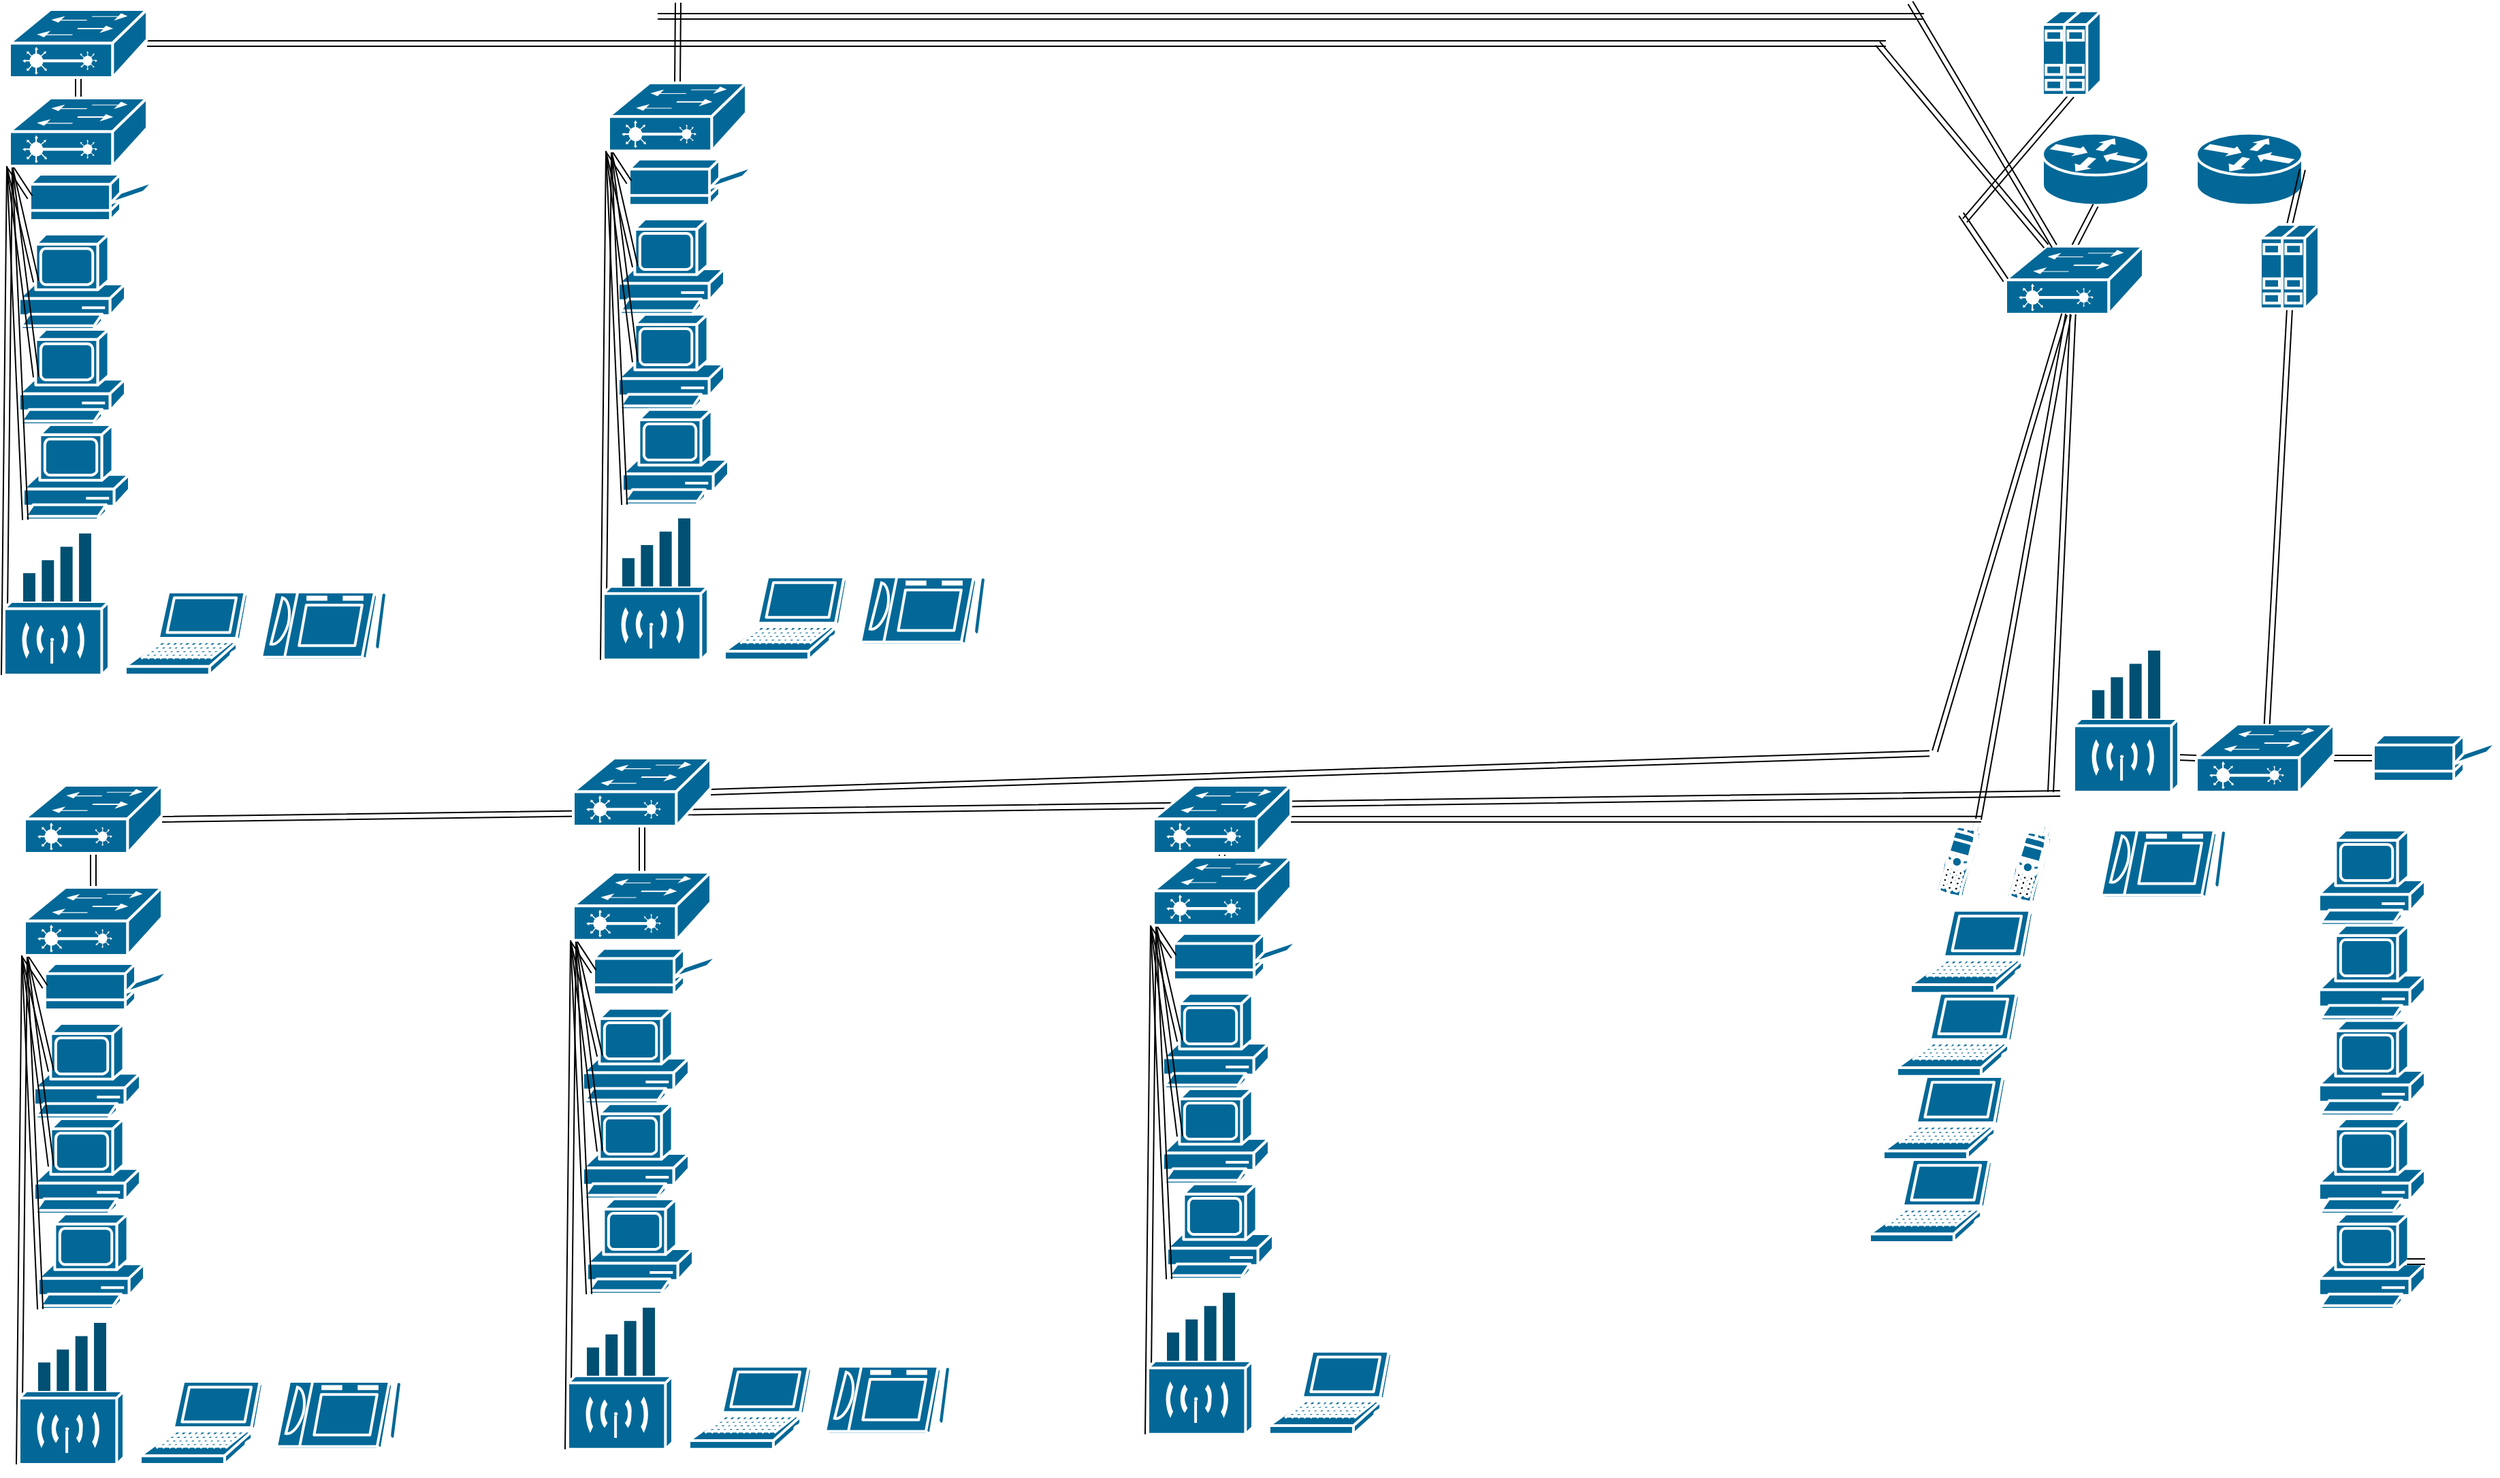 <mxfile version="20.5.1"><diagram id="Lin9uT8dUKKqiFR0TdbY" name="Page-1"><mxGraphModel dx="2387" dy="873" grid="1" gridSize="10" guides="1" tooltips="1" connect="1" arrows="1" fold="1" page="1" pageScale="1" pageWidth="827" pageHeight="1169" math="0" shadow="0"><root><mxCell id="0"/><mxCell id="1" parent="0"/><mxCell id="3SvI2VScYCo7NXW1dHCa-2" value="" style="shape=mxgraph.cisco.computers_and_peripherals.pc;sketch=0;html=1;pointerEvents=1;dashed=0;fillColor=#036897;strokeColor=#ffffff;strokeWidth=2;verticalLabelPosition=bottom;verticalAlign=top;align=center;outlineConnect=0;" vertex="1" parent="1"><mxGeometry x="22" y="1000" width="78" height="70" as="geometry"/></mxCell><mxCell id="3SvI2VScYCo7NXW1dHCa-3" value="" style="shape=mxgraph.cisco.computers_and_peripherals.pc;sketch=0;html=1;pointerEvents=1;dashed=0;fillColor=#036897;strokeColor=#ffffff;strokeWidth=2;verticalLabelPosition=bottom;verticalAlign=top;align=center;outlineConnect=0;" vertex="1" parent="1"><mxGeometry x="22" y="930" width="78" height="70" as="geometry"/></mxCell><mxCell id="3SvI2VScYCo7NXW1dHCa-4" value="" style="shape=mxgraph.cisco.computers_and_peripherals.pc;sketch=0;html=1;pointerEvents=1;dashed=0;fillColor=#036897;strokeColor=#ffffff;strokeWidth=2;verticalLabelPosition=bottom;verticalAlign=top;align=center;outlineConnect=0;" vertex="1" parent="1"><mxGeometry x="25" y="1070" width="78" height="70" as="geometry"/></mxCell><mxCell id="3SvI2VScYCo7NXW1dHCa-34" style="edgeStyle=orthogonalEdgeStyle;rounded=0;orthogonalLoop=1;jettySize=auto;html=1;exitX=0.5;exitY=1;exitDx=0;exitDy=0;exitPerimeter=0;" edge="1" parent="1" source="3SvI2VScYCo7NXW1dHCa-25"><mxGeometry relative="1" as="geometry"><mxPoint x="160.0" y="1230" as="targetPoint"/></mxGeometry></mxCell><mxCell id="3SvI2VScYCo7NXW1dHCa-25" value="" style="shape=mxgraph.cisco.computers_and_peripherals.laptop;sketch=0;html=1;pointerEvents=1;dashed=0;fillColor=#036897;strokeColor=#ffffff;strokeWidth=2;verticalLabelPosition=bottom;verticalAlign=top;align=center;outlineConnect=0;" vertex="1" parent="1"><mxGeometry x="100" y="1193" width="90" height="61" as="geometry"/></mxCell><mxCell id="3SvI2VScYCo7NXW1dHCa-28" value="" style="shape=mxgraph.cisco.computers_and_peripherals.printer;sketch=0;html=1;pointerEvents=1;dashed=0;fillColor=#036897;strokeColor=#ffffff;strokeWidth=2;verticalLabelPosition=bottom;verticalAlign=top;align=center;outlineConnect=0;" vertex="1" parent="1"><mxGeometry x="30" y="886" width="91" height="34" as="geometry"/></mxCell><mxCell id="3SvI2VScYCo7NXW1dHCa-29" value="" style="shape=mxgraph.cisco.computers_and_peripherals.tablet;sketch=0;html=1;pointerEvents=1;dashed=0;fillColor=#036897;strokeColor=#ffffff;strokeWidth=2;verticalLabelPosition=bottom;verticalAlign=top;align=center;outlineConnect=0;" vertex="1" parent="1"><mxGeometry x="200" y="1193" width="91" height="50" as="geometry"/></mxCell><mxCell id="3SvI2VScYCo7NXW1dHCa-41" style="edgeStyle=none;shape=link;rounded=0;orthogonalLoop=1;jettySize=auto;html=1;exitX=0;exitY=1;exitDx=0;exitDy=0;exitPerimeter=0;entryX=0;entryY=0.5;entryDx=0;entryDy=0;entryPerimeter=0;" edge="1" parent="1" source="3SvI2VScYCo7NXW1dHCa-31" target="3SvI2VScYCo7NXW1dHCa-28"><mxGeometry relative="1" as="geometry"/></mxCell><mxCell id="3SvI2VScYCo7NXW1dHCa-42" style="edgeStyle=none;shape=link;rounded=0;orthogonalLoop=1;jettySize=auto;html=1;exitX=0;exitY=1;exitDx=0;exitDy=0;exitPerimeter=0;entryX=0.16;entryY=0.5;entryDx=0;entryDy=0;entryPerimeter=0;" edge="1" parent="1" source="3SvI2VScYCo7NXW1dHCa-31" target="3SvI2VScYCo7NXW1dHCa-3"><mxGeometry relative="1" as="geometry"/></mxCell><mxCell id="3SvI2VScYCo7NXW1dHCa-43" style="edgeStyle=none;shape=link;rounded=0;orthogonalLoop=1;jettySize=auto;html=1;exitX=0;exitY=1;exitDx=0;exitDy=0;exitPerimeter=0;entryX=0.16;entryY=0.5;entryDx=0;entryDy=0;entryPerimeter=0;" edge="1" parent="1" source="3SvI2VScYCo7NXW1dHCa-31" target="3SvI2VScYCo7NXW1dHCa-2"><mxGeometry relative="1" as="geometry"/></mxCell><mxCell id="3SvI2VScYCo7NXW1dHCa-44" style="edgeStyle=none;shape=link;rounded=0;orthogonalLoop=1;jettySize=auto;html=1;exitX=0;exitY=1;exitDx=0;exitDy=0;exitPerimeter=0;entryX=0.02;entryY=1;entryDx=0;entryDy=0;entryPerimeter=0;" edge="1" parent="1" source="3SvI2VScYCo7NXW1dHCa-31" target="3SvI2VScYCo7NXW1dHCa-4"><mxGeometry relative="1" as="geometry"/></mxCell><mxCell id="3SvI2VScYCo7NXW1dHCa-118" style="edgeStyle=none;shape=link;rounded=0;orthogonalLoop=1;jettySize=auto;html=1;exitX=0;exitY=1;exitDx=0;exitDy=0;exitPerimeter=0;entryX=0;entryY=1;entryDx=0;entryDy=0;entryPerimeter=0;" edge="1" parent="1" source="3SvI2VScYCo7NXW1dHCa-31" target="3SvI2VScYCo7NXW1dHCa-32"><mxGeometry relative="1" as="geometry"/></mxCell><mxCell id="3SvI2VScYCo7NXW1dHCa-239" style="edgeStyle=none;shape=link;rounded=0;orthogonalLoop=1;jettySize=auto;html=1;exitX=0.5;exitY=0;exitDx=0;exitDy=0;exitPerimeter=0;" edge="1" parent="1" source="3SvI2VScYCo7NXW1dHCa-31" target="3SvI2VScYCo7NXW1dHCa-238"><mxGeometry relative="1" as="geometry"/></mxCell><mxCell id="3SvI2VScYCo7NXW1dHCa-31" value="" style="shape=mxgraph.cisco.switches.layer_2_remote_switch;sketch=0;html=1;pointerEvents=1;dashed=0;fillColor=#036897;strokeColor=#FFFFFF;strokeWidth=2;verticalLabelPosition=bottom;verticalAlign=top;align=center;outlineConnect=0;" vertex="1" parent="1"><mxGeometry x="15" y="830" width="101" height="50" as="geometry"/></mxCell><mxCell id="3SvI2VScYCo7NXW1dHCa-32" value="" style="shape=mxgraph.cisco.wireless.wireless_transport;sketch=0;html=1;pointerEvents=1;dashed=0;fillColor=#036897;strokeColor=#ffffff;strokeWidth=2;verticalLabelPosition=bottom;verticalAlign=top;align=center;outlineConnect=0;" vertex="1" parent="1"><mxGeometry x="11" y="1200" width="77" height="54" as="geometry"/></mxCell><mxCell id="3SvI2VScYCo7NXW1dHCa-45" value="" style="points=[[0,0.58,0],[0.09,0.58,0],[0.36,0.39,0],[0.64,0.195,0],[0.91,0,0],[1,0,0],[1,0.25,0],[1,0.5,0],[1,0.75,0],[1,1,0],[0,1,0],[0.09,1,0],[0.36,1,0],[0.64,1,0],[0.91,1,0],[0,0.79,0]];verticalLabelPosition=bottom;sketch=0;html=1;verticalAlign=top;aspect=fixed;align=center;pointerEvents=1;shape=mxgraph.cisco19.wifi_indicator;fillColor=#005073;strokeColor=none;" vertex="1" parent="1"><mxGeometry x="25" y="1150" width="50" height="50" as="geometry"/></mxCell><mxCell id="3SvI2VScYCo7NXW1dHCa-119" value="" style="shape=mxgraph.cisco.computers_and_peripherals.pc;sketch=0;html=1;pointerEvents=1;dashed=0;fillColor=#036897;strokeColor=#ffffff;strokeWidth=2;verticalLabelPosition=bottom;verticalAlign=top;align=center;outlineConnect=0;" vertex="1" parent="1"><mxGeometry x="11" y="420" width="78" height="70" as="geometry"/></mxCell><mxCell id="3SvI2VScYCo7NXW1dHCa-120" value="" style="shape=mxgraph.cisco.computers_and_peripherals.pc;sketch=0;html=1;pointerEvents=1;dashed=0;fillColor=#036897;strokeColor=#ffffff;strokeWidth=2;verticalLabelPosition=bottom;verticalAlign=top;align=center;outlineConnect=0;" vertex="1" parent="1"><mxGeometry x="11" y="350" width="78" height="70" as="geometry"/></mxCell><mxCell id="3SvI2VScYCo7NXW1dHCa-121" value="" style="shape=mxgraph.cisco.computers_and_peripherals.pc;sketch=0;html=1;pointerEvents=1;dashed=0;fillColor=#036897;strokeColor=#ffffff;strokeWidth=2;verticalLabelPosition=bottom;verticalAlign=top;align=center;outlineConnect=0;" vertex="1" parent="1"><mxGeometry x="14" y="490" width="78" height="70" as="geometry"/></mxCell><mxCell id="3SvI2VScYCo7NXW1dHCa-122" style="edgeStyle=orthogonalEdgeStyle;rounded=0;orthogonalLoop=1;jettySize=auto;html=1;exitX=0.5;exitY=1;exitDx=0;exitDy=0;exitPerimeter=0;" edge="1" parent="1" source="3SvI2VScYCo7NXW1dHCa-123"><mxGeometry relative="1" as="geometry"><mxPoint x="149.0" y="650.0" as="targetPoint"/></mxGeometry></mxCell><mxCell id="3SvI2VScYCo7NXW1dHCa-123" value="" style="shape=mxgraph.cisco.computers_and_peripherals.laptop;sketch=0;html=1;pointerEvents=1;dashed=0;fillColor=#036897;strokeColor=#ffffff;strokeWidth=2;verticalLabelPosition=bottom;verticalAlign=top;align=center;outlineConnect=0;" vertex="1" parent="1"><mxGeometry x="89" y="613" width="90" height="61" as="geometry"/></mxCell><mxCell id="3SvI2VScYCo7NXW1dHCa-124" value="" style="shape=mxgraph.cisco.computers_and_peripherals.printer;sketch=0;html=1;pointerEvents=1;dashed=0;fillColor=#036897;strokeColor=#ffffff;strokeWidth=2;verticalLabelPosition=bottom;verticalAlign=top;align=center;outlineConnect=0;" vertex="1" parent="1"><mxGeometry x="19" y="306" width="91" height="34" as="geometry"/></mxCell><mxCell id="3SvI2VScYCo7NXW1dHCa-125" value="" style="shape=mxgraph.cisco.computers_and_peripherals.tablet;sketch=0;html=1;pointerEvents=1;dashed=0;fillColor=#036897;strokeColor=#ffffff;strokeWidth=2;verticalLabelPosition=bottom;verticalAlign=top;align=center;outlineConnect=0;" vertex="1" parent="1"><mxGeometry x="189" y="613" width="91" height="50" as="geometry"/></mxCell><mxCell id="3SvI2VScYCo7NXW1dHCa-126" style="edgeStyle=none;shape=link;rounded=0;orthogonalLoop=1;jettySize=auto;html=1;exitX=0;exitY=1;exitDx=0;exitDy=0;exitPerimeter=0;entryX=0;entryY=0.5;entryDx=0;entryDy=0;entryPerimeter=0;" edge="1" parent="1" source="3SvI2VScYCo7NXW1dHCa-131" target="3SvI2VScYCo7NXW1dHCa-124"><mxGeometry relative="1" as="geometry"/></mxCell><mxCell id="3SvI2VScYCo7NXW1dHCa-127" style="edgeStyle=none;shape=link;rounded=0;orthogonalLoop=1;jettySize=auto;html=1;exitX=0;exitY=1;exitDx=0;exitDy=0;exitPerimeter=0;entryX=0.16;entryY=0.5;entryDx=0;entryDy=0;entryPerimeter=0;" edge="1" parent="1" source="3SvI2VScYCo7NXW1dHCa-131" target="3SvI2VScYCo7NXW1dHCa-120"><mxGeometry relative="1" as="geometry"/></mxCell><mxCell id="3SvI2VScYCo7NXW1dHCa-128" style="edgeStyle=none;shape=link;rounded=0;orthogonalLoop=1;jettySize=auto;html=1;exitX=0;exitY=1;exitDx=0;exitDy=0;exitPerimeter=0;entryX=0.16;entryY=0.5;entryDx=0;entryDy=0;entryPerimeter=0;" edge="1" parent="1" source="3SvI2VScYCo7NXW1dHCa-131" target="3SvI2VScYCo7NXW1dHCa-119"><mxGeometry relative="1" as="geometry"/></mxCell><mxCell id="3SvI2VScYCo7NXW1dHCa-129" style="edgeStyle=none;shape=link;rounded=0;orthogonalLoop=1;jettySize=auto;html=1;exitX=0;exitY=1;exitDx=0;exitDy=0;exitPerimeter=0;entryX=0.02;entryY=1;entryDx=0;entryDy=0;entryPerimeter=0;" edge="1" parent="1" source="3SvI2VScYCo7NXW1dHCa-131" target="3SvI2VScYCo7NXW1dHCa-121"><mxGeometry relative="1" as="geometry"/></mxCell><mxCell id="3SvI2VScYCo7NXW1dHCa-130" style="edgeStyle=none;shape=link;rounded=0;orthogonalLoop=1;jettySize=auto;html=1;exitX=0;exitY=1;exitDx=0;exitDy=0;exitPerimeter=0;entryX=0;entryY=1;entryDx=0;entryDy=0;entryPerimeter=0;" edge="1" parent="1" source="3SvI2VScYCo7NXW1dHCa-131" target="3SvI2VScYCo7NXW1dHCa-132"><mxGeometry relative="1" as="geometry"/></mxCell><mxCell id="3SvI2VScYCo7NXW1dHCa-228" style="edgeStyle=none;shape=link;rounded=0;orthogonalLoop=1;jettySize=auto;html=1;exitX=0.5;exitY=0;exitDx=0;exitDy=0;exitPerimeter=0;" edge="1" parent="1" source="3SvI2VScYCo7NXW1dHCa-131" target="3SvI2VScYCo7NXW1dHCa-227"><mxGeometry relative="1" as="geometry"/></mxCell><mxCell id="3SvI2VScYCo7NXW1dHCa-131" value="" style="shape=mxgraph.cisco.switches.layer_2_remote_switch;sketch=0;html=1;pointerEvents=1;dashed=0;fillColor=#036897;strokeColor=#FFFFFF;strokeWidth=2;verticalLabelPosition=bottom;verticalAlign=top;align=center;outlineConnect=0;" vertex="1" parent="1"><mxGeometry x="4" y="250" width="101" height="50" as="geometry"/></mxCell><mxCell id="3SvI2VScYCo7NXW1dHCa-132" value="" style="shape=mxgraph.cisco.wireless.wireless_transport;sketch=0;html=1;pointerEvents=1;dashed=0;fillColor=#036897;strokeColor=#ffffff;strokeWidth=2;verticalLabelPosition=bottom;verticalAlign=top;align=center;outlineConnect=0;" vertex="1" parent="1"><mxGeometry y="620" width="77" height="54" as="geometry"/></mxCell><mxCell id="3SvI2VScYCo7NXW1dHCa-133" value="" style="points=[[0,0.58,0],[0.09,0.58,0],[0.36,0.39,0],[0.64,0.195,0],[0.91,0,0],[1,0,0],[1,0.25,0],[1,0.5,0],[1,0.75,0],[1,1,0],[0,1,0],[0.09,1,0],[0.36,1,0],[0.64,1,0],[0.91,1,0],[0,0.79,0]];verticalLabelPosition=bottom;sketch=0;html=1;verticalAlign=top;aspect=fixed;align=center;pointerEvents=1;shape=mxgraph.cisco19.wifi_indicator;fillColor=#005073;strokeColor=none;" vertex="1" parent="1"><mxGeometry x="14" y="570" width="50" height="50" as="geometry"/></mxCell><mxCell id="3SvI2VScYCo7NXW1dHCa-134" value="" style="shape=mxgraph.cisco.computers_and_peripherals.pc;sketch=0;html=1;pointerEvents=1;dashed=0;fillColor=#036897;strokeColor=#ffffff;strokeWidth=2;verticalLabelPosition=bottom;verticalAlign=top;align=center;outlineConnect=0;" vertex="1" parent="1"><mxGeometry x="425" y="988.91" width="78" height="70" as="geometry"/></mxCell><mxCell id="3SvI2VScYCo7NXW1dHCa-135" value="" style="shape=mxgraph.cisco.computers_and_peripherals.pc;sketch=0;html=1;pointerEvents=1;dashed=0;fillColor=#036897;strokeColor=#ffffff;strokeWidth=2;verticalLabelPosition=bottom;verticalAlign=top;align=center;outlineConnect=0;" vertex="1" parent="1"><mxGeometry x="425" y="918.91" width="78" height="70" as="geometry"/></mxCell><mxCell id="3SvI2VScYCo7NXW1dHCa-136" value="" style="shape=mxgraph.cisco.computers_and_peripherals.pc;sketch=0;html=1;pointerEvents=1;dashed=0;fillColor=#036897;strokeColor=#ffffff;strokeWidth=2;verticalLabelPosition=bottom;verticalAlign=top;align=center;outlineConnect=0;" vertex="1" parent="1"><mxGeometry x="428" y="1058.91" width="78" height="70" as="geometry"/></mxCell><mxCell id="3SvI2VScYCo7NXW1dHCa-137" style="edgeStyle=orthogonalEdgeStyle;rounded=0;orthogonalLoop=1;jettySize=auto;html=1;exitX=0.5;exitY=1;exitDx=0;exitDy=0;exitPerimeter=0;" edge="1" parent="1" source="3SvI2VScYCo7NXW1dHCa-138"><mxGeometry relative="1" as="geometry"><mxPoint x="563.0" y="1218.91" as="targetPoint"/></mxGeometry></mxCell><mxCell id="3SvI2VScYCo7NXW1dHCa-138" value="" style="shape=mxgraph.cisco.computers_and_peripherals.laptop;sketch=0;html=1;pointerEvents=1;dashed=0;fillColor=#036897;strokeColor=#ffffff;strokeWidth=2;verticalLabelPosition=bottom;verticalAlign=top;align=center;outlineConnect=0;" vertex="1" parent="1"><mxGeometry x="503" y="1181.91" width="90" height="61" as="geometry"/></mxCell><mxCell id="3SvI2VScYCo7NXW1dHCa-139" value="" style="shape=mxgraph.cisco.computers_and_peripherals.printer;sketch=0;html=1;pointerEvents=1;dashed=0;fillColor=#036897;strokeColor=#ffffff;strokeWidth=2;verticalLabelPosition=bottom;verticalAlign=top;align=center;outlineConnect=0;" vertex="1" parent="1"><mxGeometry x="433" y="874.91" width="91" height="34" as="geometry"/></mxCell><mxCell id="3SvI2VScYCo7NXW1dHCa-140" value="" style="shape=mxgraph.cisco.computers_and_peripherals.tablet;sketch=0;html=1;pointerEvents=1;dashed=0;fillColor=#036897;strokeColor=#ffffff;strokeWidth=2;verticalLabelPosition=bottom;verticalAlign=top;align=center;outlineConnect=0;" vertex="1" parent="1"><mxGeometry x="603" y="1181.91" width="91" height="50" as="geometry"/></mxCell><mxCell id="3SvI2VScYCo7NXW1dHCa-141" style="edgeStyle=none;shape=link;rounded=0;orthogonalLoop=1;jettySize=auto;html=1;exitX=0;exitY=1;exitDx=0;exitDy=0;exitPerimeter=0;entryX=0;entryY=0.5;entryDx=0;entryDy=0;entryPerimeter=0;" edge="1" parent="1" source="3SvI2VScYCo7NXW1dHCa-146" target="3SvI2VScYCo7NXW1dHCa-139"><mxGeometry relative="1" as="geometry"/></mxCell><mxCell id="3SvI2VScYCo7NXW1dHCa-142" style="edgeStyle=none;shape=link;rounded=0;orthogonalLoop=1;jettySize=auto;html=1;exitX=0;exitY=1;exitDx=0;exitDy=0;exitPerimeter=0;entryX=0.16;entryY=0.5;entryDx=0;entryDy=0;entryPerimeter=0;" edge="1" parent="1" source="3SvI2VScYCo7NXW1dHCa-146" target="3SvI2VScYCo7NXW1dHCa-135"><mxGeometry relative="1" as="geometry"/></mxCell><mxCell id="3SvI2VScYCo7NXW1dHCa-143" style="edgeStyle=none;shape=link;rounded=0;orthogonalLoop=1;jettySize=auto;html=1;exitX=0;exitY=1;exitDx=0;exitDy=0;exitPerimeter=0;entryX=0.16;entryY=0.5;entryDx=0;entryDy=0;entryPerimeter=0;" edge="1" parent="1" source="3SvI2VScYCo7NXW1dHCa-146" target="3SvI2VScYCo7NXW1dHCa-134"><mxGeometry relative="1" as="geometry"/></mxCell><mxCell id="3SvI2VScYCo7NXW1dHCa-144" style="edgeStyle=none;shape=link;rounded=0;orthogonalLoop=1;jettySize=auto;html=1;exitX=0;exitY=1;exitDx=0;exitDy=0;exitPerimeter=0;entryX=0.02;entryY=1;entryDx=0;entryDy=0;entryPerimeter=0;" edge="1" parent="1" source="3SvI2VScYCo7NXW1dHCa-146" target="3SvI2VScYCo7NXW1dHCa-136"><mxGeometry relative="1" as="geometry"/></mxCell><mxCell id="3SvI2VScYCo7NXW1dHCa-145" style="edgeStyle=none;shape=link;rounded=0;orthogonalLoop=1;jettySize=auto;html=1;exitX=0;exitY=1;exitDx=0;exitDy=0;exitPerimeter=0;entryX=0;entryY=1;entryDx=0;entryDy=0;entryPerimeter=0;" edge="1" parent="1" source="3SvI2VScYCo7NXW1dHCa-146" target="3SvI2VScYCo7NXW1dHCa-147"><mxGeometry relative="1" as="geometry"/></mxCell><mxCell id="3SvI2VScYCo7NXW1dHCa-244" style="edgeStyle=none;shape=link;rounded=0;orthogonalLoop=1;jettySize=auto;html=1;exitX=0.5;exitY=0;exitDx=0;exitDy=0;exitPerimeter=0;" edge="1" parent="1" source="3SvI2VScYCo7NXW1dHCa-146" target="3SvI2VScYCo7NXW1dHCa-243"><mxGeometry relative="1" as="geometry"/></mxCell><mxCell id="3SvI2VScYCo7NXW1dHCa-146" value="" style="shape=mxgraph.cisco.switches.layer_2_remote_switch;sketch=0;html=1;pointerEvents=1;dashed=0;fillColor=#036897;strokeColor=#FFFFFF;strokeWidth=2;verticalLabelPosition=bottom;verticalAlign=top;align=center;outlineConnect=0;" vertex="1" parent="1"><mxGeometry x="418" y="818.91" width="101" height="50" as="geometry"/></mxCell><mxCell id="3SvI2VScYCo7NXW1dHCa-147" value="" style="shape=mxgraph.cisco.wireless.wireless_transport;sketch=0;html=1;pointerEvents=1;dashed=0;fillColor=#036897;strokeColor=#ffffff;strokeWidth=2;verticalLabelPosition=bottom;verticalAlign=top;align=center;outlineConnect=0;" vertex="1" parent="1"><mxGeometry x="414" y="1188.91" width="77" height="54" as="geometry"/></mxCell><mxCell id="3SvI2VScYCo7NXW1dHCa-148" value="" style="points=[[0,0.58,0],[0.09,0.58,0],[0.36,0.39,0],[0.64,0.195,0],[0.91,0,0],[1,0,0],[1,0.25,0],[1,0.5,0],[1,0.75,0],[1,1,0],[0,1,0],[0.09,1,0],[0.36,1,0],[0.64,1,0],[0.91,1,0],[0,0.79,0]];verticalLabelPosition=bottom;sketch=0;html=1;verticalAlign=top;aspect=fixed;align=center;pointerEvents=1;shape=mxgraph.cisco19.wifi_indicator;fillColor=#005073;strokeColor=none;" vertex="1" parent="1"><mxGeometry x="428" y="1138.91" width="50" height="50" as="geometry"/></mxCell><mxCell id="3SvI2VScYCo7NXW1dHCa-149" value="" style="shape=mxgraph.cisco.computers_and_peripherals.pc;sketch=0;html=1;pointerEvents=1;dashed=0;fillColor=#036897;strokeColor=#ffffff;strokeWidth=2;verticalLabelPosition=bottom;verticalAlign=top;align=center;outlineConnect=0;" vertex="1" parent="1"><mxGeometry x="451" y="408.91" width="78" height="70" as="geometry"/></mxCell><mxCell id="3SvI2VScYCo7NXW1dHCa-150" value="" style="shape=mxgraph.cisco.computers_and_peripherals.pc;sketch=0;html=1;pointerEvents=1;dashed=0;fillColor=#036897;strokeColor=#ffffff;strokeWidth=2;verticalLabelPosition=bottom;verticalAlign=top;align=center;outlineConnect=0;" vertex="1" parent="1"><mxGeometry x="451" y="338.91" width="78" height="70" as="geometry"/></mxCell><mxCell id="3SvI2VScYCo7NXW1dHCa-151" value="" style="shape=mxgraph.cisco.computers_and_peripherals.pc;sketch=0;html=1;pointerEvents=1;dashed=0;fillColor=#036897;strokeColor=#ffffff;strokeWidth=2;verticalLabelPosition=bottom;verticalAlign=top;align=center;outlineConnect=0;" vertex="1" parent="1"><mxGeometry x="454" y="478.91" width="78" height="70" as="geometry"/></mxCell><mxCell id="3SvI2VScYCo7NXW1dHCa-152" style="edgeStyle=orthogonalEdgeStyle;rounded=0;orthogonalLoop=1;jettySize=auto;html=1;exitX=0.5;exitY=1;exitDx=0;exitDy=0;exitPerimeter=0;" edge="1" parent="1" source="3SvI2VScYCo7NXW1dHCa-153"><mxGeometry relative="1" as="geometry"><mxPoint x="589.0" y="638.91" as="targetPoint"/></mxGeometry></mxCell><mxCell id="3SvI2VScYCo7NXW1dHCa-153" value="" style="shape=mxgraph.cisco.computers_and_peripherals.laptop;sketch=0;html=1;pointerEvents=1;dashed=0;fillColor=#036897;strokeColor=#ffffff;strokeWidth=2;verticalLabelPosition=bottom;verticalAlign=top;align=center;outlineConnect=0;" vertex="1" parent="1"><mxGeometry x="529" y="601.91" width="90" height="61" as="geometry"/></mxCell><mxCell id="3SvI2VScYCo7NXW1dHCa-154" value="" style="shape=mxgraph.cisco.computers_and_peripherals.printer;sketch=0;html=1;pointerEvents=1;dashed=0;fillColor=#036897;strokeColor=#ffffff;strokeWidth=2;verticalLabelPosition=bottom;verticalAlign=top;align=center;outlineConnect=0;" vertex="1" parent="1"><mxGeometry x="459" y="294.91" width="91" height="34" as="geometry"/></mxCell><mxCell id="3SvI2VScYCo7NXW1dHCa-155" value="" style="shape=mxgraph.cisco.computers_and_peripherals.tablet;sketch=0;html=1;pointerEvents=1;dashed=0;fillColor=#036897;strokeColor=#ffffff;strokeWidth=2;verticalLabelPosition=bottom;verticalAlign=top;align=center;outlineConnect=0;" vertex="1" parent="1"><mxGeometry x="629" y="601.91" width="91" height="50" as="geometry"/></mxCell><mxCell id="3SvI2VScYCo7NXW1dHCa-156" style="edgeStyle=none;shape=link;rounded=0;orthogonalLoop=1;jettySize=auto;html=1;exitX=0;exitY=1;exitDx=0;exitDy=0;exitPerimeter=0;entryX=0;entryY=0.5;entryDx=0;entryDy=0;entryPerimeter=0;" edge="1" parent="1" source="3SvI2VScYCo7NXW1dHCa-161" target="3SvI2VScYCo7NXW1dHCa-154"><mxGeometry relative="1" as="geometry"/></mxCell><mxCell id="3SvI2VScYCo7NXW1dHCa-157" style="edgeStyle=none;shape=link;rounded=0;orthogonalLoop=1;jettySize=auto;html=1;exitX=0;exitY=1;exitDx=0;exitDy=0;exitPerimeter=0;entryX=0.16;entryY=0.5;entryDx=0;entryDy=0;entryPerimeter=0;" edge="1" parent="1" source="3SvI2VScYCo7NXW1dHCa-161" target="3SvI2VScYCo7NXW1dHCa-150"><mxGeometry relative="1" as="geometry"/></mxCell><mxCell id="3SvI2VScYCo7NXW1dHCa-158" style="edgeStyle=none;shape=link;rounded=0;orthogonalLoop=1;jettySize=auto;html=1;exitX=0;exitY=1;exitDx=0;exitDy=0;exitPerimeter=0;entryX=0.16;entryY=0.5;entryDx=0;entryDy=0;entryPerimeter=0;" edge="1" parent="1" source="3SvI2VScYCo7NXW1dHCa-161" target="3SvI2VScYCo7NXW1dHCa-149"><mxGeometry relative="1" as="geometry"/></mxCell><mxCell id="3SvI2VScYCo7NXW1dHCa-159" style="edgeStyle=none;shape=link;rounded=0;orthogonalLoop=1;jettySize=auto;html=1;exitX=0;exitY=1;exitDx=0;exitDy=0;exitPerimeter=0;entryX=0.02;entryY=1;entryDx=0;entryDy=0;entryPerimeter=0;" edge="1" parent="1" source="3SvI2VScYCo7NXW1dHCa-161" target="3SvI2VScYCo7NXW1dHCa-151"><mxGeometry relative="1" as="geometry"/></mxCell><mxCell id="3SvI2VScYCo7NXW1dHCa-160" style="edgeStyle=none;shape=link;rounded=0;orthogonalLoop=1;jettySize=auto;html=1;exitX=0;exitY=1;exitDx=0;exitDy=0;exitPerimeter=0;entryX=0;entryY=1;entryDx=0;entryDy=0;entryPerimeter=0;" edge="1" parent="1" source="3SvI2VScYCo7NXW1dHCa-161" target="3SvI2VScYCo7NXW1dHCa-162"><mxGeometry relative="1" as="geometry"/></mxCell><mxCell id="3SvI2VScYCo7NXW1dHCa-233" style="edgeStyle=none;shape=link;rounded=0;orthogonalLoop=1;jettySize=auto;html=1;exitX=0.5;exitY=0;exitDx=0;exitDy=0;exitPerimeter=0;" edge="1" parent="1" source="3SvI2VScYCo7NXW1dHCa-161"><mxGeometry relative="1" as="geometry"><mxPoint x="495" y="180" as="targetPoint"/></mxGeometry></mxCell><mxCell id="3SvI2VScYCo7NXW1dHCa-161" value="" style="shape=mxgraph.cisco.switches.layer_2_remote_switch;sketch=0;html=1;pointerEvents=1;dashed=0;fillColor=#036897;strokeColor=#FFFFFF;strokeWidth=2;verticalLabelPosition=bottom;verticalAlign=top;align=center;outlineConnect=0;" vertex="1" parent="1"><mxGeometry x="444" y="238.91" width="101" height="50" as="geometry"/></mxCell><mxCell id="3SvI2VScYCo7NXW1dHCa-162" value="" style="shape=mxgraph.cisco.wireless.wireless_transport;sketch=0;html=1;pointerEvents=1;dashed=0;fillColor=#036897;strokeColor=#ffffff;strokeWidth=2;verticalLabelPosition=bottom;verticalAlign=top;align=center;outlineConnect=0;" vertex="1" parent="1"><mxGeometry x="440" y="608.91" width="77" height="54" as="geometry"/></mxCell><mxCell id="3SvI2VScYCo7NXW1dHCa-163" value="" style="points=[[0,0.58,0],[0.09,0.58,0],[0.36,0.39,0],[0.64,0.195,0],[0.91,0,0],[1,0,0],[1,0.25,0],[1,0.5,0],[1,0.75,0],[1,1,0],[0,1,0],[0.09,1,0],[0.36,1,0],[0.64,1,0],[0.91,1,0],[0,0.79,0]];verticalLabelPosition=bottom;sketch=0;html=1;verticalAlign=top;aspect=fixed;align=center;pointerEvents=1;shape=mxgraph.cisco19.wifi_indicator;fillColor=#005073;strokeColor=none;" vertex="1" parent="1"><mxGeometry x="454" y="558.91" width="50" height="50" as="geometry"/></mxCell><mxCell id="3SvI2VScYCo7NXW1dHCa-164" value="" style="shape=mxgraph.cisco.computers_and_peripherals.pc;sketch=0;html=1;pointerEvents=1;dashed=0;fillColor=#036897;strokeColor=#ffffff;strokeWidth=2;verticalLabelPosition=bottom;verticalAlign=top;align=center;outlineConnect=0;" vertex="1" parent="1"><mxGeometry x="851" y="977.91" width="78" height="70" as="geometry"/></mxCell><mxCell id="3SvI2VScYCo7NXW1dHCa-165" value="" style="shape=mxgraph.cisco.computers_and_peripherals.pc;sketch=0;html=1;pointerEvents=1;dashed=0;fillColor=#036897;strokeColor=#ffffff;strokeWidth=2;verticalLabelPosition=bottom;verticalAlign=top;align=center;outlineConnect=0;" vertex="1" parent="1"><mxGeometry x="851" y="907.91" width="78" height="70" as="geometry"/></mxCell><mxCell id="3SvI2VScYCo7NXW1dHCa-166" value="" style="shape=mxgraph.cisco.computers_and_peripherals.pc;sketch=0;html=1;pointerEvents=1;dashed=0;fillColor=#036897;strokeColor=#ffffff;strokeWidth=2;verticalLabelPosition=bottom;verticalAlign=top;align=center;outlineConnect=0;" vertex="1" parent="1"><mxGeometry x="854" y="1047.91" width="78" height="70" as="geometry"/></mxCell><mxCell id="3SvI2VScYCo7NXW1dHCa-167" style="edgeStyle=orthogonalEdgeStyle;rounded=0;orthogonalLoop=1;jettySize=auto;html=1;exitX=0.5;exitY=1;exitDx=0;exitDy=0;exitPerimeter=0;" edge="1" parent="1" source="3SvI2VScYCo7NXW1dHCa-168"><mxGeometry relative="1" as="geometry"><mxPoint x="989.0" y="1207.91" as="targetPoint"/></mxGeometry></mxCell><mxCell id="3SvI2VScYCo7NXW1dHCa-168" value="" style="shape=mxgraph.cisco.computers_and_peripherals.laptop;sketch=0;html=1;pointerEvents=1;dashed=0;fillColor=#036897;strokeColor=#ffffff;strokeWidth=2;verticalLabelPosition=bottom;verticalAlign=top;align=center;outlineConnect=0;" vertex="1" parent="1"><mxGeometry x="929" y="1170.91" width="90" height="61" as="geometry"/></mxCell><mxCell id="3SvI2VScYCo7NXW1dHCa-169" value="" style="shape=mxgraph.cisco.computers_and_peripherals.printer;sketch=0;html=1;pointerEvents=1;dashed=0;fillColor=#036897;strokeColor=#ffffff;strokeWidth=2;verticalLabelPosition=bottom;verticalAlign=top;align=center;outlineConnect=0;" vertex="1" parent="1"><mxGeometry x="859" y="863.91" width="91" height="34" as="geometry"/></mxCell><mxCell id="3SvI2VScYCo7NXW1dHCa-170" value="" style="shape=mxgraph.cisco.computers_and_peripherals.tablet;sketch=0;html=1;pointerEvents=1;dashed=0;fillColor=#036897;strokeColor=#ffffff;strokeWidth=2;verticalLabelPosition=bottom;verticalAlign=top;align=center;outlineConnect=0;" vertex="1" parent="1"><mxGeometry x="1540" y="787.91" width="91" height="50" as="geometry"/></mxCell><mxCell id="3SvI2VScYCo7NXW1dHCa-171" style="edgeStyle=none;shape=link;rounded=0;orthogonalLoop=1;jettySize=auto;html=1;exitX=0;exitY=1;exitDx=0;exitDy=0;exitPerimeter=0;entryX=0;entryY=0.5;entryDx=0;entryDy=0;entryPerimeter=0;" edge="1" parent="1" source="3SvI2VScYCo7NXW1dHCa-176" target="3SvI2VScYCo7NXW1dHCa-169"><mxGeometry relative="1" as="geometry"/></mxCell><mxCell id="3SvI2VScYCo7NXW1dHCa-172" style="edgeStyle=none;shape=link;rounded=0;orthogonalLoop=1;jettySize=auto;html=1;exitX=0;exitY=1;exitDx=0;exitDy=0;exitPerimeter=0;entryX=0.16;entryY=0.5;entryDx=0;entryDy=0;entryPerimeter=0;" edge="1" parent="1" source="3SvI2VScYCo7NXW1dHCa-176" target="3SvI2VScYCo7NXW1dHCa-165"><mxGeometry relative="1" as="geometry"/></mxCell><mxCell id="3SvI2VScYCo7NXW1dHCa-173" style="edgeStyle=none;shape=link;rounded=0;orthogonalLoop=1;jettySize=auto;html=1;exitX=0;exitY=1;exitDx=0;exitDy=0;exitPerimeter=0;entryX=0.16;entryY=0.5;entryDx=0;entryDy=0;entryPerimeter=0;" edge="1" parent="1" source="3SvI2VScYCo7NXW1dHCa-176" target="3SvI2VScYCo7NXW1dHCa-164"><mxGeometry relative="1" as="geometry"/></mxCell><mxCell id="3SvI2VScYCo7NXW1dHCa-174" style="edgeStyle=none;shape=link;rounded=0;orthogonalLoop=1;jettySize=auto;html=1;exitX=0;exitY=1;exitDx=0;exitDy=0;exitPerimeter=0;entryX=0.02;entryY=1;entryDx=0;entryDy=0;entryPerimeter=0;" edge="1" parent="1" source="3SvI2VScYCo7NXW1dHCa-176" target="3SvI2VScYCo7NXW1dHCa-166"><mxGeometry relative="1" as="geometry"/></mxCell><mxCell id="3SvI2VScYCo7NXW1dHCa-175" style="edgeStyle=none;shape=link;rounded=0;orthogonalLoop=1;jettySize=auto;html=1;exitX=0;exitY=1;exitDx=0;exitDy=0;exitPerimeter=0;entryX=0;entryY=1;entryDx=0;entryDy=0;entryPerimeter=0;" edge="1" parent="1" source="3SvI2VScYCo7NXW1dHCa-176" target="3SvI2VScYCo7NXW1dHCa-177"><mxGeometry relative="1" as="geometry"/></mxCell><mxCell id="3SvI2VScYCo7NXW1dHCa-250" style="edgeStyle=none;shape=link;rounded=0;orthogonalLoop=1;jettySize=auto;html=1;exitX=0.5;exitY=0;exitDx=0;exitDy=0;exitPerimeter=0;" edge="1" parent="1" source="3SvI2VScYCo7NXW1dHCa-176" target="3SvI2VScYCo7NXW1dHCa-249"><mxGeometry relative="1" as="geometry"/></mxCell><mxCell id="3SvI2VScYCo7NXW1dHCa-176" value="" style="shape=mxgraph.cisco.switches.layer_2_remote_switch;sketch=0;html=1;pointerEvents=1;dashed=0;fillColor=#036897;strokeColor=#FFFFFF;strokeWidth=2;verticalLabelPosition=bottom;verticalAlign=top;align=center;outlineConnect=0;" vertex="1" parent="1"><mxGeometry x="844" y="807.91" width="101" height="50" as="geometry"/></mxCell><mxCell id="3SvI2VScYCo7NXW1dHCa-177" value="" style="shape=mxgraph.cisco.wireless.wireless_transport;sketch=0;html=1;pointerEvents=1;dashed=0;fillColor=#036897;strokeColor=#ffffff;strokeWidth=2;verticalLabelPosition=bottom;verticalAlign=top;align=center;outlineConnect=0;" vertex="1" parent="1"><mxGeometry x="840" y="1177.91" width="77" height="54" as="geometry"/></mxCell><mxCell id="3SvI2VScYCo7NXW1dHCa-178" value="" style="points=[[0,0.58,0],[0.09,0.58,0],[0.36,0.39,0],[0.64,0.195,0],[0.91,0,0],[1,0,0],[1,0.25,0],[1,0.5,0],[1,0.75,0],[1,1,0],[0,1,0],[0.09,1,0],[0.36,1,0],[0.64,1,0],[0.91,1,0],[0,0.79,0]];verticalLabelPosition=bottom;sketch=0;html=1;verticalAlign=top;aspect=fixed;align=center;pointerEvents=1;shape=mxgraph.cisco19.wifi_indicator;fillColor=#005073;strokeColor=none;" vertex="1" parent="1"><mxGeometry x="854" y="1127.91" width="50" height="50" as="geometry"/></mxCell><mxCell id="3SvI2VScYCo7NXW1dHCa-194" value="" style="shape=mxgraph.cisco.computers_and_peripherals.pc;sketch=0;html=1;pointerEvents=1;dashed=0;fillColor=#036897;strokeColor=#ffffff;strokeWidth=2;verticalLabelPosition=bottom;verticalAlign=top;align=center;outlineConnect=0;" vertex="1" parent="1"><mxGeometry x="1700" y="1000.0" width="78" height="70" as="geometry"/></mxCell><mxCell id="3SvI2VScYCo7NXW1dHCa-195" value="" style="shape=mxgraph.cisco.computers_and_peripherals.pc;sketch=0;html=1;pointerEvents=1;dashed=0;fillColor=#036897;strokeColor=#ffffff;strokeWidth=2;verticalLabelPosition=bottom;verticalAlign=top;align=center;outlineConnect=0;" vertex="1" parent="1"><mxGeometry x="1700" y="787.91" width="78" height="70" as="geometry"/></mxCell><mxCell id="3SvI2VScYCo7NXW1dHCa-196" value="" style="shape=mxgraph.cisco.computers_and_peripherals.pc;sketch=0;html=1;pointerEvents=1;dashed=0;fillColor=#036897;strokeColor=#ffffff;strokeWidth=2;verticalLabelPosition=bottom;verticalAlign=top;align=center;outlineConnect=0;" vertex="1" parent="1"><mxGeometry x="1700" y="857.91" width="78" height="70" as="geometry"/></mxCell><mxCell id="3SvI2VScYCo7NXW1dHCa-197" value="" style="shape=mxgraph.cisco.computers_and_peripherals.pc;sketch=0;html=1;pointerEvents=1;dashed=0;fillColor=#036897;strokeColor=#ffffff;strokeWidth=2;verticalLabelPosition=bottom;verticalAlign=top;align=center;outlineConnect=0;" vertex="1" parent="1"><mxGeometry x="1700" y="1070" width="78" height="70" as="geometry"/></mxCell><mxCell id="3SvI2VScYCo7NXW1dHCa-198" value="" style="shape=mxgraph.cisco.computers_and_peripherals.pc;sketch=0;html=1;pointerEvents=1;dashed=0;fillColor=#036897;strokeColor=#ffffff;strokeWidth=2;verticalLabelPosition=bottom;verticalAlign=top;align=center;outlineConnect=0;" vertex="1" parent="1"><mxGeometry x="1700" y="927.91" width="78" height="70" as="geometry"/></mxCell><mxCell id="3SvI2VScYCo7NXW1dHCa-199" style="edgeStyle=none;shape=link;rounded=0;orthogonalLoop=1;jettySize=auto;html=1;exitX=0.83;exitY=0.5;exitDx=0;exitDy=0;exitPerimeter=0;" edge="1" parent="1" source="3SvI2VScYCo7NXW1dHCa-197" target="3SvI2VScYCo7NXW1dHCa-197"><mxGeometry relative="1" as="geometry"/></mxCell><mxCell id="3SvI2VScYCo7NXW1dHCa-200" value="" style="shape=mxgraph.cisco.computers_and_peripherals.laptop;sketch=0;html=1;pointerEvents=1;dashed=0;fillColor=#036897;strokeColor=#ffffff;strokeWidth=2;verticalLabelPosition=bottom;verticalAlign=top;align=center;outlineConnect=0;" vertex="1" parent="1"><mxGeometry x="1380" y="969.0" width="90" height="61" as="geometry"/></mxCell><mxCell id="3SvI2VScYCo7NXW1dHCa-201" value="" style="shape=mxgraph.cisco.computers_and_peripherals.laptop;sketch=0;html=1;pointerEvents=1;dashed=0;fillColor=#036897;strokeColor=#ffffff;strokeWidth=2;verticalLabelPosition=bottom;verticalAlign=top;align=center;outlineConnect=0;" vertex="1" parent="1"><mxGeometry x="1400" y="846.91" width="90" height="61" as="geometry"/></mxCell><mxCell id="3SvI2VScYCo7NXW1dHCa-202" value="" style="shape=mxgraph.cisco.computers_and_peripherals.laptop;sketch=0;html=1;pointerEvents=1;dashed=0;fillColor=#036897;strokeColor=#ffffff;strokeWidth=2;verticalLabelPosition=bottom;verticalAlign=top;align=center;outlineConnect=0;" vertex="1" parent="1"><mxGeometry x="1390" y="907.91" width="90" height="61" as="geometry"/></mxCell><mxCell id="3SvI2VScYCo7NXW1dHCa-203" value="" style="shape=mxgraph.cisco.computers_and_peripherals.laptop;sketch=0;html=1;pointerEvents=1;dashed=0;fillColor=#036897;strokeColor=#ffffff;strokeWidth=2;verticalLabelPosition=bottom;verticalAlign=top;align=center;outlineConnect=0;" vertex="1" parent="1"><mxGeometry x="1370" y="1030.0" width="90" height="61" as="geometry"/></mxCell><mxCell id="3SvI2VScYCo7NXW1dHCa-204" value="" style="shape=mxgraph.cisco.modems_and_phones.cell_phone;sketch=0;html=1;pointerEvents=1;dashed=0;fillColor=#036897;strokeColor=#ffffff;strokeWidth=2;verticalLabelPosition=bottom;verticalAlign=top;align=center;outlineConnect=0;" vertex="1" parent="1"><mxGeometry x="1418" y="779.91" width="34" height="58" as="geometry"/></mxCell><mxCell id="3SvI2VScYCo7NXW1dHCa-205" value="" style="shape=mxgraph.cisco.modems_and_phones.cell_phone;sketch=0;html=1;pointerEvents=1;dashed=0;fillColor=#036897;strokeColor=#ffffff;strokeWidth=2;verticalLabelPosition=bottom;verticalAlign=top;align=center;outlineConnect=0;" vertex="1" parent="1"><mxGeometry x="1470" y="783.91" width="34" height="58" as="geometry"/></mxCell><mxCell id="3SvI2VScYCo7NXW1dHCa-211" style="edgeStyle=none;shape=link;rounded=0;orthogonalLoop=1;jettySize=auto;html=1;exitX=0;exitY=0.5;exitDx=0;exitDy=0;exitPerimeter=0;" edge="1" parent="1" source="3SvI2VScYCo7NXW1dHCa-206" target="3SvI2VScYCo7NXW1dHCa-207"><mxGeometry relative="1" as="geometry"/></mxCell><mxCell id="3SvI2VScYCo7NXW1dHCa-212" style="edgeStyle=none;shape=link;rounded=0;orthogonalLoop=1;jettySize=auto;html=1;exitX=1;exitY=0.5;exitDx=0;exitDy=0;exitPerimeter=0;entryX=0;entryY=0.5;entryDx=0;entryDy=0;entryPerimeter=0;" edge="1" parent="1" source="3SvI2VScYCo7NXW1dHCa-206" target="3SvI2VScYCo7NXW1dHCa-210"><mxGeometry relative="1" as="geometry"/></mxCell><mxCell id="3SvI2VScYCo7NXW1dHCa-206" value="" style="shape=mxgraph.cisco.switches.layer_2_remote_switch;sketch=0;html=1;pointerEvents=1;dashed=0;fillColor=#036897;strokeColor=#FFFFFF;strokeWidth=2;verticalLabelPosition=bottom;verticalAlign=top;align=center;outlineConnect=0;" vertex="1" parent="1"><mxGeometry x="1610" y="710" width="101" height="50" as="geometry"/></mxCell><mxCell id="3SvI2VScYCo7NXW1dHCa-207" value="" style="shape=mxgraph.cisco.wireless.wireless_transport;sketch=0;html=1;pointerEvents=1;dashed=0;fillColor=#036897;strokeColor=#ffffff;strokeWidth=2;verticalLabelPosition=bottom;verticalAlign=top;align=center;outlineConnect=0;" vertex="1" parent="1"><mxGeometry x="1520" y="706.0" width="77" height="54" as="geometry"/></mxCell><mxCell id="3SvI2VScYCo7NXW1dHCa-209" value="" style="points=[[0,0.58,0],[0.09,0.58,0],[0.36,0.39,0],[0.64,0.195,0],[0.91,0,0],[1,0,0],[1,0.25,0],[1,0.5,0],[1,0.75,0],[1,1,0],[0,1,0],[0.09,1,0],[0.36,1,0],[0.64,1,0],[0.91,1,0],[0,0.79,0]];verticalLabelPosition=bottom;sketch=0;html=1;verticalAlign=top;aspect=fixed;align=center;pointerEvents=1;shape=mxgraph.cisco19.wifi_indicator;fillColor=#005073;strokeColor=none;" vertex="1" parent="1"><mxGeometry x="1533.5" y="656.0" width="50" height="50" as="geometry"/></mxCell><mxCell id="3SvI2VScYCo7NXW1dHCa-210" value="" style="shape=mxgraph.cisco.computers_and_peripherals.printer;sketch=0;html=1;pointerEvents=1;dashed=0;fillColor=#036897;strokeColor=#ffffff;strokeWidth=2;verticalLabelPosition=bottom;verticalAlign=top;align=center;outlineConnect=0;" vertex="1" parent="1"><mxGeometry x="1740" y="718" width="91" height="34" as="geometry"/></mxCell><mxCell id="3SvI2VScYCo7NXW1dHCa-213" value="" style="shape=mxgraph.cisco.routers.router;sketch=0;html=1;pointerEvents=1;dashed=0;fillColor=#036897;strokeColor=#ffffff;strokeWidth=2;verticalLabelPosition=bottom;verticalAlign=top;align=center;outlineConnect=0;" vertex="1" parent="1"><mxGeometry x="1497" y="275.91" width="78" height="53" as="geometry"/></mxCell><mxCell id="3SvI2VScYCo7NXW1dHCa-215" value="" style="shape=mxgraph.cisco.routers.router;sketch=0;html=1;pointerEvents=1;dashed=0;fillColor=#036897;strokeColor=#ffffff;strokeWidth=2;verticalLabelPosition=bottom;verticalAlign=top;align=center;outlineConnect=0;" vertex="1" parent="1"><mxGeometry x="1610" y="275.91" width="78" height="53" as="geometry"/></mxCell><mxCell id="3SvI2VScYCo7NXW1dHCa-226" style="edgeStyle=none;shape=link;rounded=0;orthogonalLoop=1;jettySize=auto;html=1;exitX=0.5;exitY=0;exitDx=0;exitDy=0;exitPerimeter=0;entryX=0.5;entryY=1;entryDx=0;entryDy=0;entryPerimeter=0;" edge="1" parent="1" source="3SvI2VScYCo7NXW1dHCa-216" target="3SvI2VScYCo7NXW1dHCa-213"><mxGeometry relative="1" as="geometry"/></mxCell><mxCell id="3SvI2VScYCo7NXW1dHCa-216" value="" style="shape=mxgraph.cisco.switches.layer_2_remote_switch;sketch=0;html=1;pointerEvents=1;dashed=0;fillColor=#036897;strokeColor=#FFFFFF;strokeWidth=2;verticalLabelPosition=bottom;verticalAlign=top;align=center;outlineConnect=0;" vertex="1" parent="1"><mxGeometry x="1470" y="358.91" width="101" height="50" as="geometry"/></mxCell><mxCell id="3SvI2VScYCo7NXW1dHCa-224" style="edgeStyle=none;shape=link;rounded=0;orthogonalLoop=1;jettySize=auto;html=1;exitX=0.5;exitY=1;exitDx=0;exitDy=0;exitPerimeter=0;" edge="1" parent="1" source="3SvI2VScYCo7NXW1dHCa-217"><mxGeometry relative="1" as="geometry"><mxPoint x="1440" y="340" as="targetPoint"/></mxGeometry></mxCell><mxCell id="3SvI2VScYCo7NXW1dHCa-217" value="" style="shape=mxgraph.cisco.servers.standard_host;sketch=0;html=1;pointerEvents=1;dashed=0;fillColor=#036897;strokeColor=#ffffff;strokeWidth=2;verticalLabelPosition=bottom;verticalAlign=top;align=center;outlineConnect=0;" vertex="1" parent="1"><mxGeometry x="1497" y="186" width="43" height="62" as="geometry"/></mxCell><mxCell id="3SvI2VScYCo7NXW1dHCa-221" style="edgeStyle=none;shape=link;rounded=0;orthogonalLoop=1;jettySize=auto;html=1;exitX=0.5;exitY=1;exitDx=0;exitDy=0;exitPerimeter=0;" edge="1" parent="1" source="3SvI2VScYCo7NXW1dHCa-220" target="3SvI2VScYCo7NXW1dHCa-206"><mxGeometry relative="1" as="geometry"/></mxCell><mxCell id="3SvI2VScYCo7NXW1dHCa-222" style="edgeStyle=none;shape=link;rounded=0;orthogonalLoop=1;jettySize=auto;html=1;exitX=0.5;exitY=0;exitDx=0;exitDy=0;exitPerimeter=0;entryX=1;entryY=0.5;entryDx=0;entryDy=0;entryPerimeter=0;" edge="1" parent="1" source="3SvI2VScYCo7NXW1dHCa-220" target="3SvI2VScYCo7NXW1dHCa-215"><mxGeometry relative="1" as="geometry"/></mxCell><mxCell id="3SvI2VScYCo7NXW1dHCa-220" value="" style="shape=mxgraph.cisco.servers.standard_host;sketch=0;html=1;pointerEvents=1;dashed=0;fillColor=#036897;strokeColor=#ffffff;strokeWidth=2;verticalLabelPosition=bottom;verticalAlign=top;align=center;outlineConnect=0;" vertex="1" parent="1"><mxGeometry x="1657" y="342.91" width="43" height="62" as="geometry"/></mxCell><mxCell id="3SvI2VScYCo7NXW1dHCa-225" style="edgeStyle=none;shape=link;rounded=0;orthogonalLoop=1;jettySize=auto;html=1;exitX=0.89;exitY=0.91;exitDx=0;exitDy=0;exitPerimeter=0;entryX=0;entryY=0.5;entryDx=0;entryDy=0;entryPerimeter=0;" edge="1" parent="1" target="3SvI2VScYCo7NXW1dHCa-216"><mxGeometry relative="1" as="geometry"><mxPoint x="1437.27" y="335.42" as="sourcePoint"/></mxGeometry></mxCell><mxCell id="3SvI2VScYCo7NXW1dHCa-230" style="edgeStyle=none;shape=link;rounded=0;orthogonalLoop=1;jettySize=auto;html=1;exitX=1;exitY=0.5;exitDx=0;exitDy=0;exitPerimeter=0;" edge="1" parent="1" source="3SvI2VScYCo7NXW1dHCa-227"><mxGeometry relative="1" as="geometry"><mxPoint x="1382" y="210" as="targetPoint"/></mxGeometry></mxCell><mxCell id="3SvI2VScYCo7NXW1dHCa-227" value="" style="shape=mxgraph.cisco.switches.layer_2_remote_switch;sketch=0;html=1;pointerEvents=1;dashed=0;fillColor=#036897;strokeColor=#FFFFFF;strokeWidth=2;verticalLabelPosition=bottom;verticalAlign=top;align=center;outlineConnect=0;" vertex="1" parent="1"><mxGeometry x="4" y="185" width="101" height="50" as="geometry"/></mxCell><mxCell id="3SvI2VScYCo7NXW1dHCa-231" style="edgeStyle=none;shape=link;rounded=0;orthogonalLoop=1;jettySize=auto;html=1;" edge="1" parent="1" target="3SvI2VScYCo7NXW1dHCa-216"><mxGeometry relative="1" as="geometry"><mxPoint x="1400" y="180" as="sourcePoint"/></mxGeometry></mxCell><mxCell id="3SvI2VScYCo7NXW1dHCa-235" style="edgeStyle=none;shape=link;rounded=0;orthogonalLoop=1;jettySize=auto;html=1;" edge="1" parent="1"><mxGeometry relative="1" as="geometry"><mxPoint x="480" y="190" as="sourcePoint"/><mxPoint x="1410" y="190" as="targetPoint"/></mxGeometry></mxCell><mxCell id="3SvI2VScYCo7NXW1dHCa-237" style="edgeStyle=none;shape=link;rounded=0;orthogonalLoop=1;jettySize=auto;html=1;" edge="1" parent="1" target="3SvI2VScYCo7NXW1dHCa-216"><mxGeometry relative="1" as="geometry"><mxPoint x="1376" y="210" as="sourcePoint"/><mxPoint x="1368.713" y="354.91" as="targetPoint"/></mxGeometry></mxCell><mxCell id="3SvI2VScYCo7NXW1dHCa-241" style="edgeStyle=none;shape=link;rounded=0;orthogonalLoop=1;jettySize=auto;html=1;exitX=1;exitY=0.5;exitDx=0;exitDy=0;exitPerimeter=0;" edge="1" parent="1" source="3SvI2VScYCo7NXW1dHCa-238"><mxGeometry relative="1" as="geometry"><mxPoint x="1510" y="761" as="targetPoint"/></mxGeometry></mxCell><mxCell id="3SvI2VScYCo7NXW1dHCa-238" value="" style="shape=mxgraph.cisco.switches.layer_2_remote_switch;sketch=0;html=1;pointerEvents=1;dashed=0;fillColor=#036897;strokeColor=#FFFFFF;strokeWidth=2;verticalLabelPosition=bottom;verticalAlign=top;align=center;outlineConnect=0;" vertex="1" parent="1"><mxGeometry x="15" y="755" width="101" height="50" as="geometry"/></mxCell><mxCell id="3SvI2VScYCo7NXW1dHCa-242" style="edgeStyle=none;shape=link;rounded=0;orthogonalLoop=1;jettySize=auto;html=1;" edge="1" parent="1" target="3SvI2VScYCo7NXW1dHCa-216"><mxGeometry relative="1" as="geometry"><mxPoint x="1503" y="760" as="sourcePoint"/></mxGeometry></mxCell><mxCell id="3SvI2VScYCo7NXW1dHCa-247" style="edgeStyle=none;shape=link;rounded=0;orthogonalLoop=1;jettySize=auto;html=1;exitX=1;exitY=0.5;exitDx=0;exitDy=0;exitPerimeter=0;" edge="1" parent="1" source="3SvI2VScYCo7NXW1dHCa-243"><mxGeometry relative="1" as="geometry"><mxPoint x="1414" y="731.602" as="targetPoint"/></mxGeometry></mxCell><mxCell id="3SvI2VScYCo7NXW1dHCa-243" value="" style="shape=mxgraph.cisco.switches.layer_2_remote_switch;sketch=0;html=1;pointerEvents=1;dashed=0;fillColor=#036897;strokeColor=#FFFFFF;strokeWidth=2;verticalLabelPosition=bottom;verticalAlign=top;align=center;outlineConnect=0;" vertex="1" parent="1"><mxGeometry x="418" y="735" width="101" height="50" as="geometry"/></mxCell><mxCell id="3SvI2VScYCo7NXW1dHCa-248" style="edgeStyle=none;shape=link;rounded=0;orthogonalLoop=1;jettySize=auto;html=1;" edge="1" parent="1" target="3SvI2VScYCo7NXW1dHCa-216"><mxGeometry relative="1" as="geometry"><mxPoint x="1450" y="780" as="sourcePoint"/></mxGeometry></mxCell><mxCell id="3SvI2VScYCo7NXW1dHCa-252" style="edgeStyle=none;shape=link;rounded=0;orthogonalLoop=1;jettySize=auto;html=1;exitX=1;exitY=0.5;exitDx=0;exitDy=0;exitPerimeter=0;entryX=1;entryY=0;entryDx=0;entryDy=0;entryPerimeter=0;" edge="1" parent="1" source="3SvI2VScYCo7NXW1dHCa-249" target="3SvI2VScYCo7NXW1dHCa-204"><mxGeometry relative="1" as="geometry"><mxPoint x="1367" y="780" as="targetPoint"/></mxGeometry></mxCell><mxCell id="3SvI2VScYCo7NXW1dHCa-249" value="" style="shape=mxgraph.cisco.switches.layer_2_remote_switch;sketch=0;html=1;pointerEvents=1;dashed=0;fillColor=#036897;strokeColor=#FFFFFF;strokeWidth=2;verticalLabelPosition=bottom;verticalAlign=top;align=center;outlineConnect=0;" vertex="1" parent="1"><mxGeometry x="844" y="755" width="101" height="50" as="geometry"/></mxCell><mxCell id="3SvI2VScYCo7NXW1dHCa-253" style="edgeStyle=none;shape=link;rounded=0;orthogonalLoop=1;jettySize=auto;html=1;" edge="1" parent="1" target="3SvI2VScYCo7NXW1dHCa-216"><mxGeometry relative="1" as="geometry"><mxPoint x="1418" y="730" as="sourcePoint"/></mxGeometry></mxCell></root></mxGraphModel></diagram></mxfile>